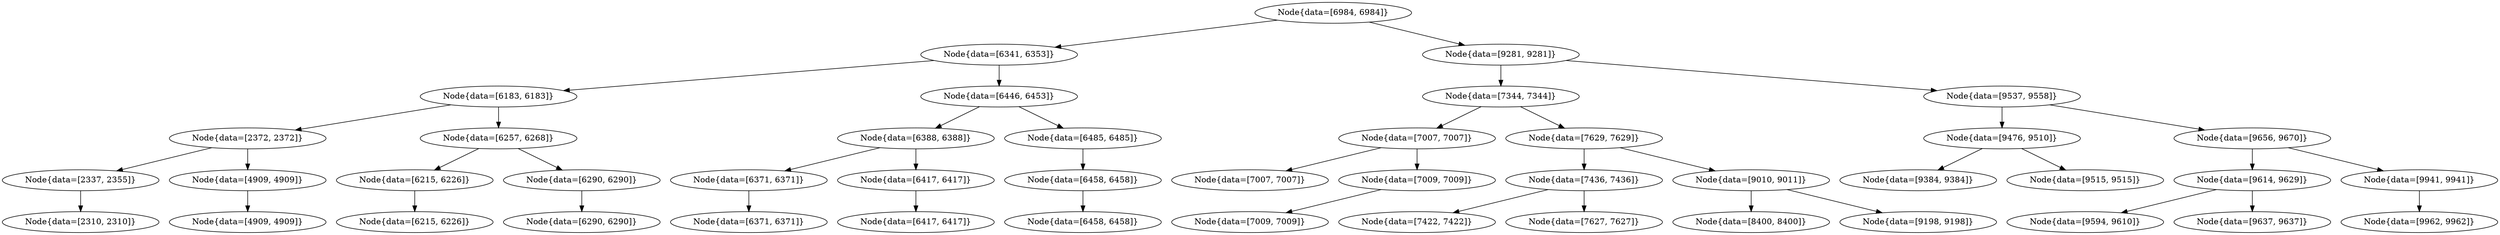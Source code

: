 digraph G{
868288978 [label="Node{data=[6984, 6984]}"]
868288978 -> 1927261230
1927261230 [label="Node{data=[6341, 6353]}"]
1927261230 -> 863941657
863941657 [label="Node{data=[6183, 6183]}"]
863941657 -> 573475737
573475737 [label="Node{data=[2372, 2372]}"]
573475737 -> 421169559
421169559 [label="Node{data=[2337, 2355]}"]
421169559 -> 371976262
371976262 [label="Node{data=[2310, 2310]}"]
573475737 -> 1345542374
1345542374 [label="Node{data=[4909, 4909]}"]
1345542374 -> 110584634
110584634 [label="Node{data=[4909, 4909]}"]
863941657 -> 1259082830
1259082830 [label="Node{data=[6257, 6268]}"]
1259082830 -> 44870833
44870833 [label="Node{data=[6215, 6226]}"]
44870833 -> 1217536106
1217536106 [label="Node{data=[6215, 6226]}"]
1259082830 -> 1965102321
1965102321 [label="Node{data=[6290, 6290]}"]
1965102321 -> 1587859583
1587859583 [label="Node{data=[6290, 6290]}"]
1927261230 -> 965359166
965359166 [label="Node{data=[6446, 6453]}"]
965359166 -> 1623375893
1623375893 [label="Node{data=[6388, 6388]}"]
1623375893 -> 490329696
490329696 [label="Node{data=[6371, 6371]}"]
490329696 -> 1701239440
1701239440 [label="Node{data=[6371, 6371]}"]
1623375893 -> 229977028
229977028 [label="Node{data=[6417, 6417]}"]
229977028 -> 2063699983
2063699983 [label="Node{data=[6417, 6417]}"]
965359166 -> 676910041
676910041 [label="Node{data=[6485, 6485]}"]
676910041 -> 2075737624
2075737624 [label="Node{data=[6458, 6458]}"]
2075737624 -> 1601622432
1601622432 [label="Node{data=[6458, 6458]}"]
868288978 -> 671134633
671134633 [label="Node{data=[9281, 9281]}"]
671134633 -> 1177058155
1177058155 [label="Node{data=[7344, 7344]}"]
1177058155 -> 1960035400
1960035400 [label="Node{data=[7007, 7007]}"]
1960035400 -> 499249315
499249315 [label="Node{data=[7007, 7007]}"]
1960035400 -> 821138761
821138761 [label="Node{data=[7009, 7009]}"]
821138761 -> 889672479
889672479 [label="Node{data=[7009, 7009]}"]
1177058155 -> 1604071539
1604071539 [label="Node{data=[7629, 7629]}"]
1604071539 -> 1305118667
1305118667 [label="Node{data=[7436, 7436]}"]
1305118667 -> 1907169510
1907169510 [label="Node{data=[7422, 7422]}"]
1305118667 -> 2126328423
2126328423 [label="Node{data=[7627, 7627]}"]
1604071539 -> 1084000875
1084000875 [label="Node{data=[9010, 9011]}"]
1084000875 -> 1509009772
1509009772 [label="Node{data=[8400, 8400]}"]
1084000875 -> 1073934492
1073934492 [label="Node{data=[9198, 9198]}"]
671134633 -> 1471929585
1471929585 [label="Node{data=[9537, 9558]}"]
1471929585 -> 1943067583
1943067583 [label="Node{data=[9476, 9510]}"]
1943067583 -> 658417248
658417248 [label="Node{data=[9384, 9384]}"]
1943067583 -> 1894724619
1894724619 [label="Node{data=[9515, 9515]}"]
1471929585 -> 2042245811
2042245811 [label="Node{data=[9656, 9670]}"]
2042245811 -> 205656856
205656856 [label="Node{data=[9614, 9629]}"]
205656856 -> 1587390806
1587390806 [label="Node{data=[9594, 9610]}"]
205656856 -> 1474003426
1474003426 [label="Node{data=[9637, 9637]}"]
2042245811 -> 2136739328
2136739328 [label="Node{data=[9941, 9941]}"]
2136739328 -> 1662654496
1662654496 [label="Node{data=[9962, 9962]}"]
}